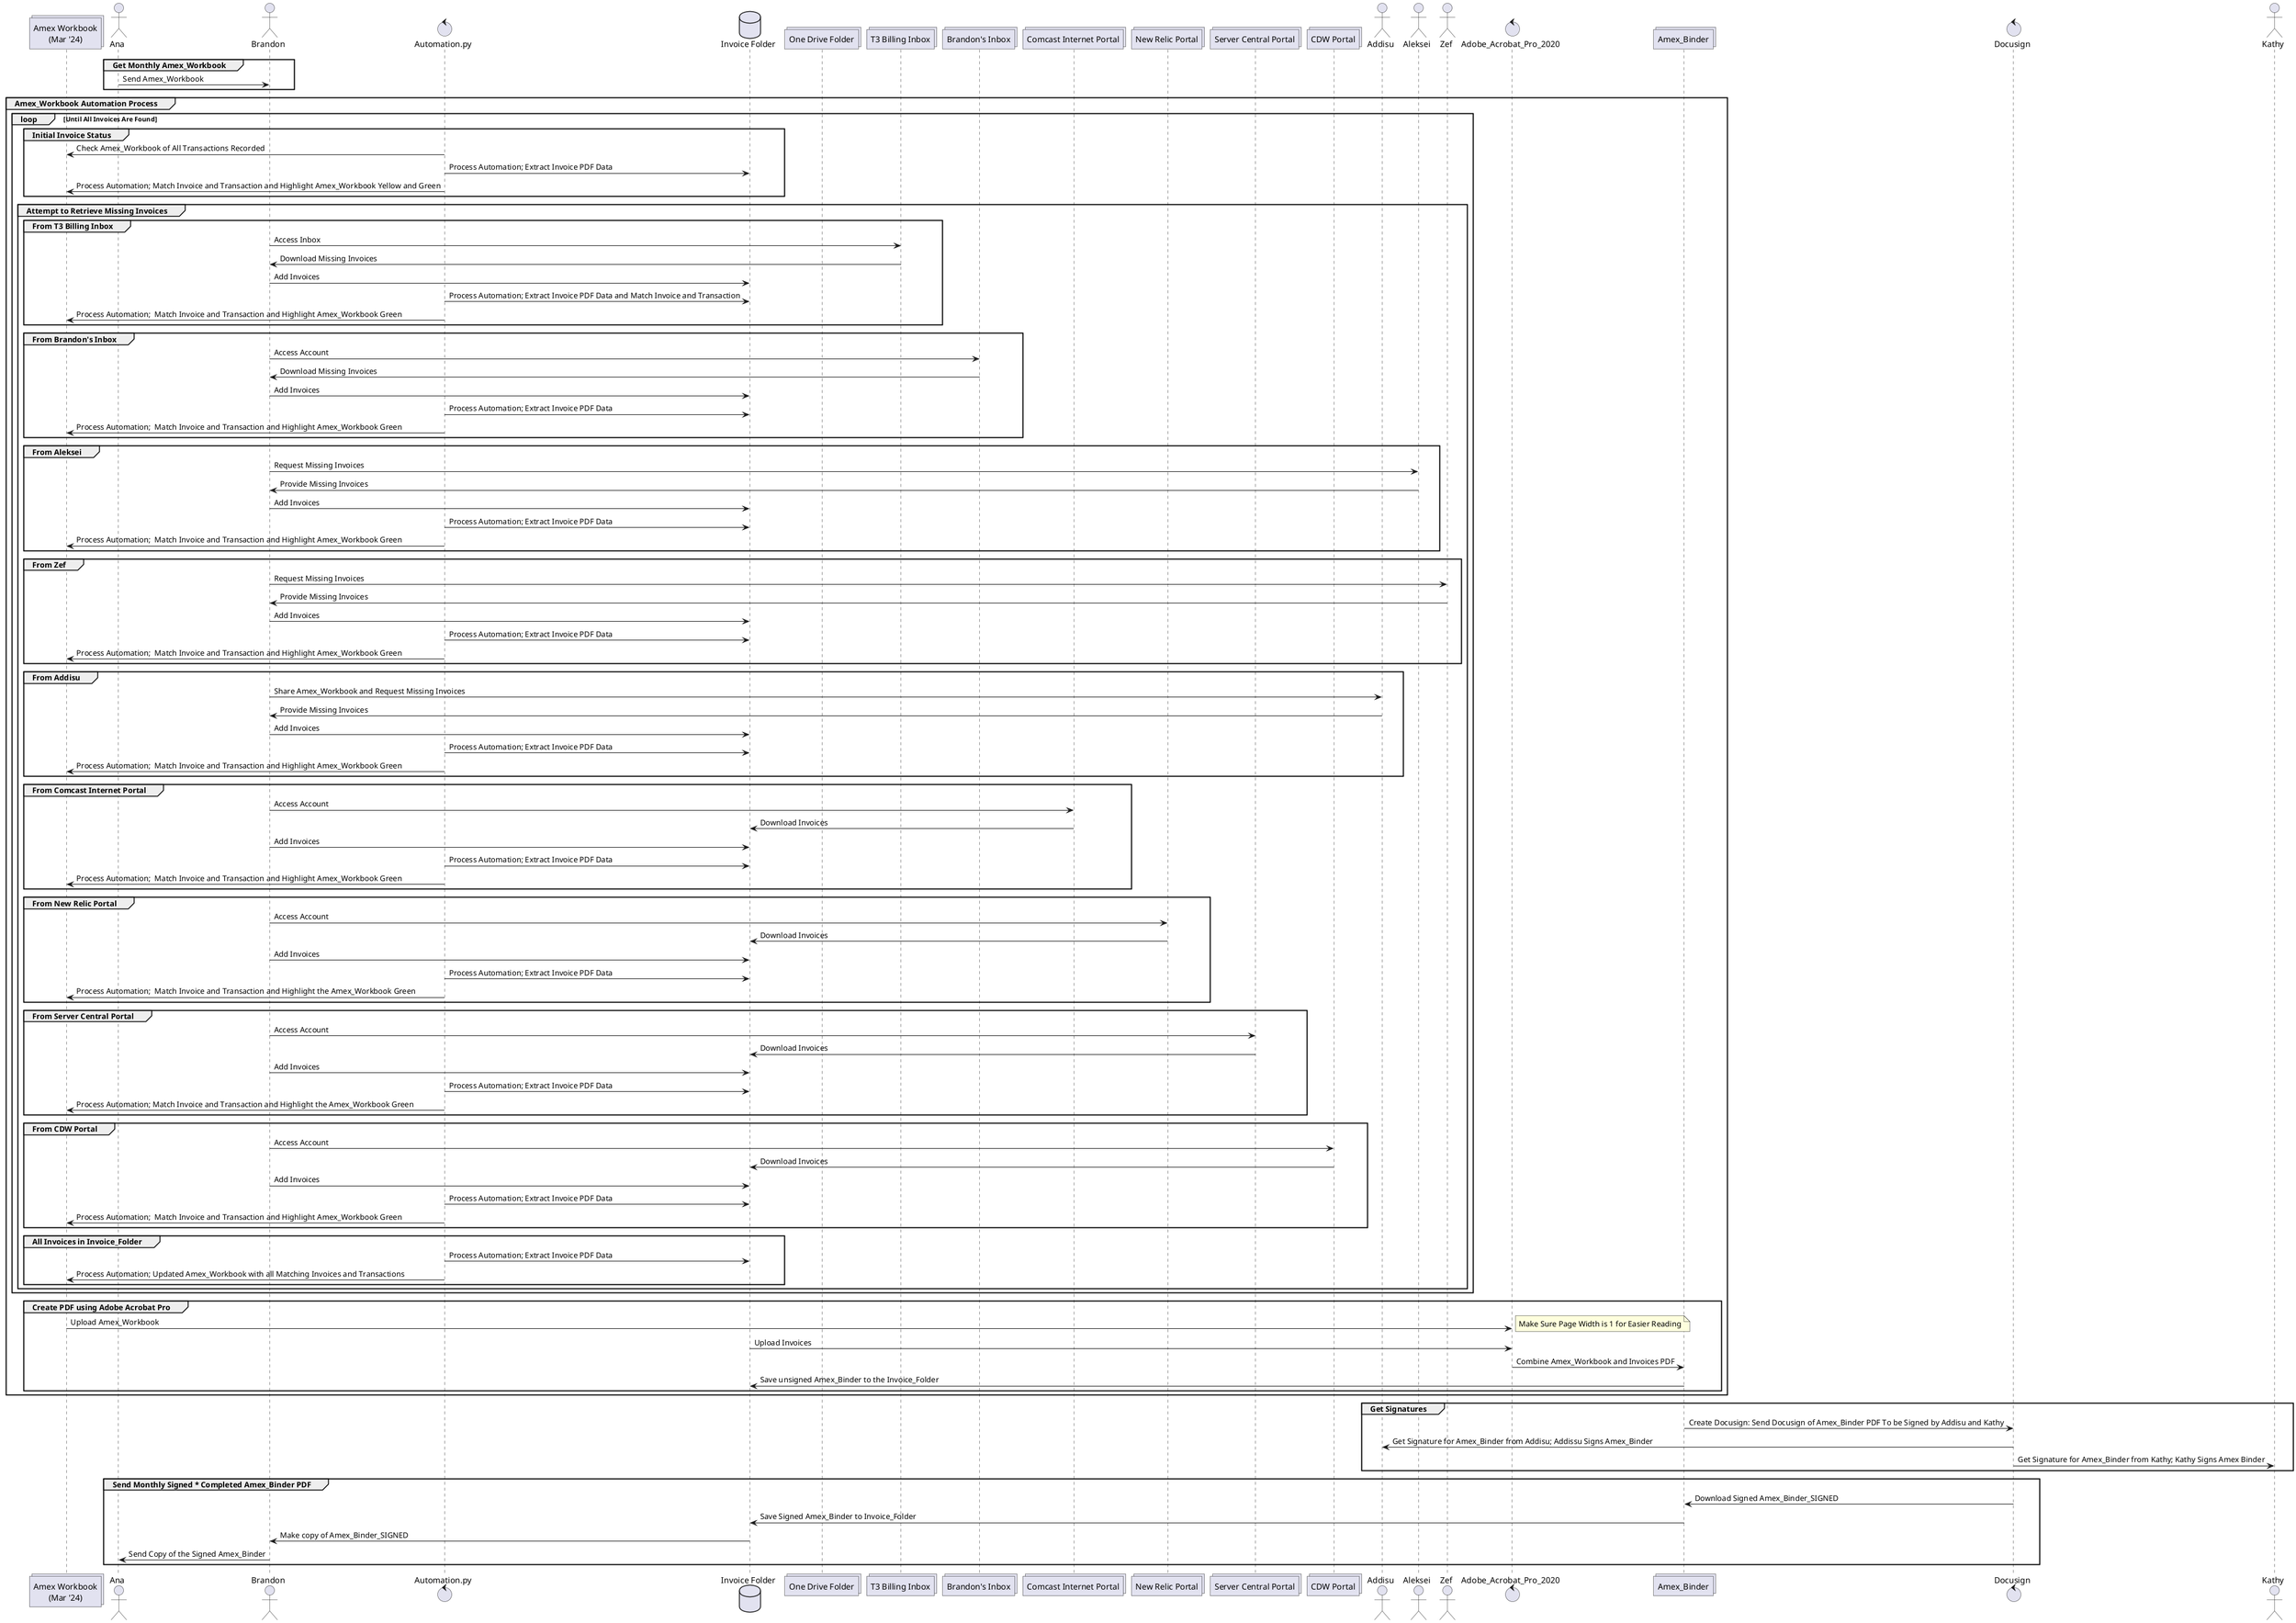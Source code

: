 @startuml

collections "Amex Workbook\n(Mar '24)" as Amex_Workbook
actor Ana
actor Brandon
control "Automation.py" as Amex_Automation
database "Invoice Folder" as Invoice_Folder
collections "One Drive Folder" as Kathy_View
collections "T3 Billing Inbox" as T3billing_Inbox
collections "Brandon's Inbox" as Brandon_Inbox
collections "Comcast Internet Portal" as Comcast_Internet_Portal
collections "New Relic Portal" as NewRelic_Portal
collections "Server Central Portal" as Deft_Portal
collections "CDW Portal" as CDW_Portal
actor Addisu
actor Aleksei
actor Zef
actor Kathy
control Adobe_Acrobat_Pro_2020
collections Amex_Binder
control Docusign
actor Kathy


' Monthly Amex Statement Process

group Get Monthly Amex_Workbook
Ana -> Brandon: Send Amex_Workbook
end

group Amex_Workbook Automation Process

    loop Until All Invoices Are Found

        group Initial Invoice Status
        Amex_Automation -> Amex_Workbook: Check Amex_Workbook of All Transactions Recorded
        Amex_Automation -> Invoice_Folder: Process Automation; Extract Invoice PDF Data
        Amex_Automation -> Amex_Workbook: Process Automation; Match Invoice and Transaction and Highlight Amex_Workbook Yellow and Green

        end

        group Attempt to Retrieve Missing Invoices

            group From T3 Billing Inbox
                Brandon -> T3billing_Inbox: Access Inbox
                T3billing_Inbox -> Brandon: Download Missing Invoices
                Brandon -> Invoice_Folder: Add Invoices
                Amex_Automation -> Invoice_Folder: Process Automation; Extract Invoice PDF Data and Match Invoice and Transaction
                Amex_Automation -> Amex_Workbook: Process Automation;  Match Invoice and Transaction and Highlight Amex_Workbook Green
            end

            group From Brandon's Inbox
                Brandon -> Brandon_Inbox: Access Account
                Brandon_Inbox -> Brandon: Download Missing Invoices
                Brandon -> Invoice_Folder: Add Invoices
                Amex_Automation -> Invoice_Folder: Process Automation; Extract Invoice PDF Data
                Amex_Automation -> Amex_Workbook: Process Automation;  Match Invoice and Transaction and Highlight Amex_Workbook Green
            end

            group From Aleksei
                Brandon -> Aleksei: Request Missing Invoices
                Aleksei -> Brandon: Provide Missing Invoices
                Brandon -> Invoice_Folder: Add Invoices
                Amex_Automation -> Invoice_Folder: Process Automation; Extract Invoice PDF Data
                Amex_Automation -> Amex_Workbook: Process Automation;  Match Invoice and Transaction and Highlight Amex_Workbook Green
            end

            group From Zef
                Brandon -> Zef: Request Missing Invoices
                Zef -> Brandon: Provide Missing Invoices
                Brandon -> Invoice_Folder: Add Invoices
                Amex_Automation -> Invoice_Folder: Process Automation; Extract Invoice PDF Data
                Amex_Automation -> Amex_Workbook: Process Automation;  Match Invoice and Transaction and Highlight Amex_Workbook Green
            end

            group From Addisu
                Brandon -> Addisu: Share Amex_Workbook and Request Missing Invoices
                Addisu -> Brandon: Provide Missing Invoices
                Brandon -> Invoice_Folder: Add Invoices
                Amex_Automation -> Invoice_Folder: Process Automation; Extract Invoice PDF Data
                Amex_Automation -> Amex_Workbook: Process Automation;  Match Invoice and Transaction and Highlight Amex_Workbook Green
            end

            group From Comcast Internet Portal
                Brandon -> Comcast_Internet_Portal: Access Account
                Comcast_Internet_Portal -> Invoice_Folder: Download Invoices
                Brandon -> Invoice_Folder: Add Invoices
                Amex_Automation -> Invoice_Folder: Process Automation; Extract Invoice PDF Data
                Amex_Automation -> Amex_Workbook: Process Automation;  Match Invoice and Transaction and Highlight Amex_Workbook Green
            end

            group From New Relic Portal
                Brandon -> NewRelic_Portal: Access Account
                NewRelic_Portal -> Invoice_Folder: Download Invoices
                Brandon -> Invoice_Folder: Add Invoices
                Amex_Automation -> Invoice_Folder: Process Automation; Extract Invoice PDF Data
                Amex_Automation -> Amex_Workbook: Process Automation;  Match Invoice and Transaction and Highlight the Amex_Workbook Green
            end

            group From Server Central Portal
                Brandon -> Deft_Portal: Access Account
                Deft_Portal -> Invoice_Folder: Download Invoices
                Brandon -> Invoice_Folder: Add Invoices
                Amex_Automation -> Invoice_Folder: Process Automation; Extract Invoice PDF Data
                Amex_Automation -> Amex_Workbook: Process Automation; Match Invoice and Transaction and Highlight the Amex_Workbook Green
            end

            group From CDW Portal
                Brandon -> CDW_Portal: Access Account
                CDW_Portal -> Invoice_Folder: Download Invoices
                Brandon -> Invoice_Folder: Add Invoices
                Amex_Automation -> Invoice_Folder: Process Automation; Extract Invoice PDF Data
                Amex_Automation -> Amex_Workbook: Process Automation;  Match Invoice and Transaction and Highlight Amex_Workbook Green
            end

            group All Invoices in Invoice_Folder
            Amex_Automation -> Invoice_Folder: Process Automation; Extract Invoice PDF Data
            Amex_Automation -> Amex_Workbook: Process Automation; Updated Amex_Workbook with all Matching Invoices and Transactions
            end

        end

end

group Create PDF using Adobe Acrobat Pro
Amex_Workbook -> Adobe_Acrobat_Pro_2020 : Upload Amex_Workbook
note right: Make Sure Page Width is 1 for Easier Reading
Invoice_Folder -> Adobe_Acrobat_Pro_2020: Upload Invoices
Adobe_Acrobat_Pro_2020 -> Amex_Binder: Combine Amex_Workbook and Invoices PDF
Amex_Binder -> Invoice_Folder: Save unsigned Amex_Binder to the Invoice_Folder
end

end

group Get Signatures
Amex_Binder -> Docusign: Create Docusign: Send Docusign of Amex_Binder PDF To be Signed by Addisu and Kathy
Docusign -> Addisu: Get Signature for Amex_Binder from Addisu; Addissu Signs Amex_Binder
Docusign -> Kathy: Get Signature for Amex_Binder from Kathy; Kathy Signs Amex Binder
end

group Send Monthly Signed * Completed Amex_Binder PDF
Docusign -> Amex_Binder: Download Signed Amex_Binder_SIGNED
Amex_Binder -> Invoice_Folder: Save Signed Amex_Binder to Invoice_Folder
Invoice_Folder -> Brandon: Make copy of Amex_Binder_SIGNED
Brandon -> Ana: Send Copy of the Signed Amex_Binder
end

@enduml
